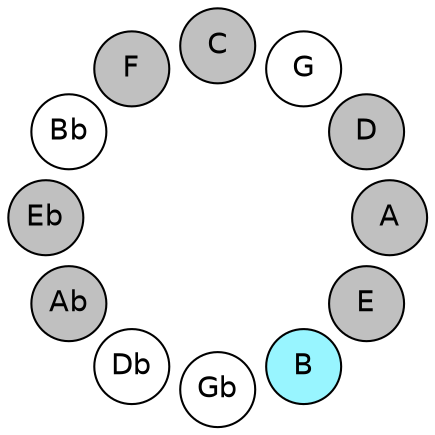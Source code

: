 
graph {

layout = circo;
mindist = .1

node [shape = circle, fontname = Helvetica, margin = 0, style = filled]
edge [style=invis]

subgraph 1 {
	E -- B -- Gb -- Db -- Ab -- Eb -- Bb -- F -- C -- G -- D -- A -- E
}

E [fillcolor = gray];
B [fillcolor = cadetblue1];
Gb [fillcolor = white];
Db [fillcolor = white];
Ab [fillcolor = gray];
Eb [fillcolor = gray];
Bb [fillcolor = white];
F [fillcolor = gray];
C [fillcolor = gray];
G [fillcolor = white];
D [fillcolor = gray];
A [fillcolor = gray];
}
